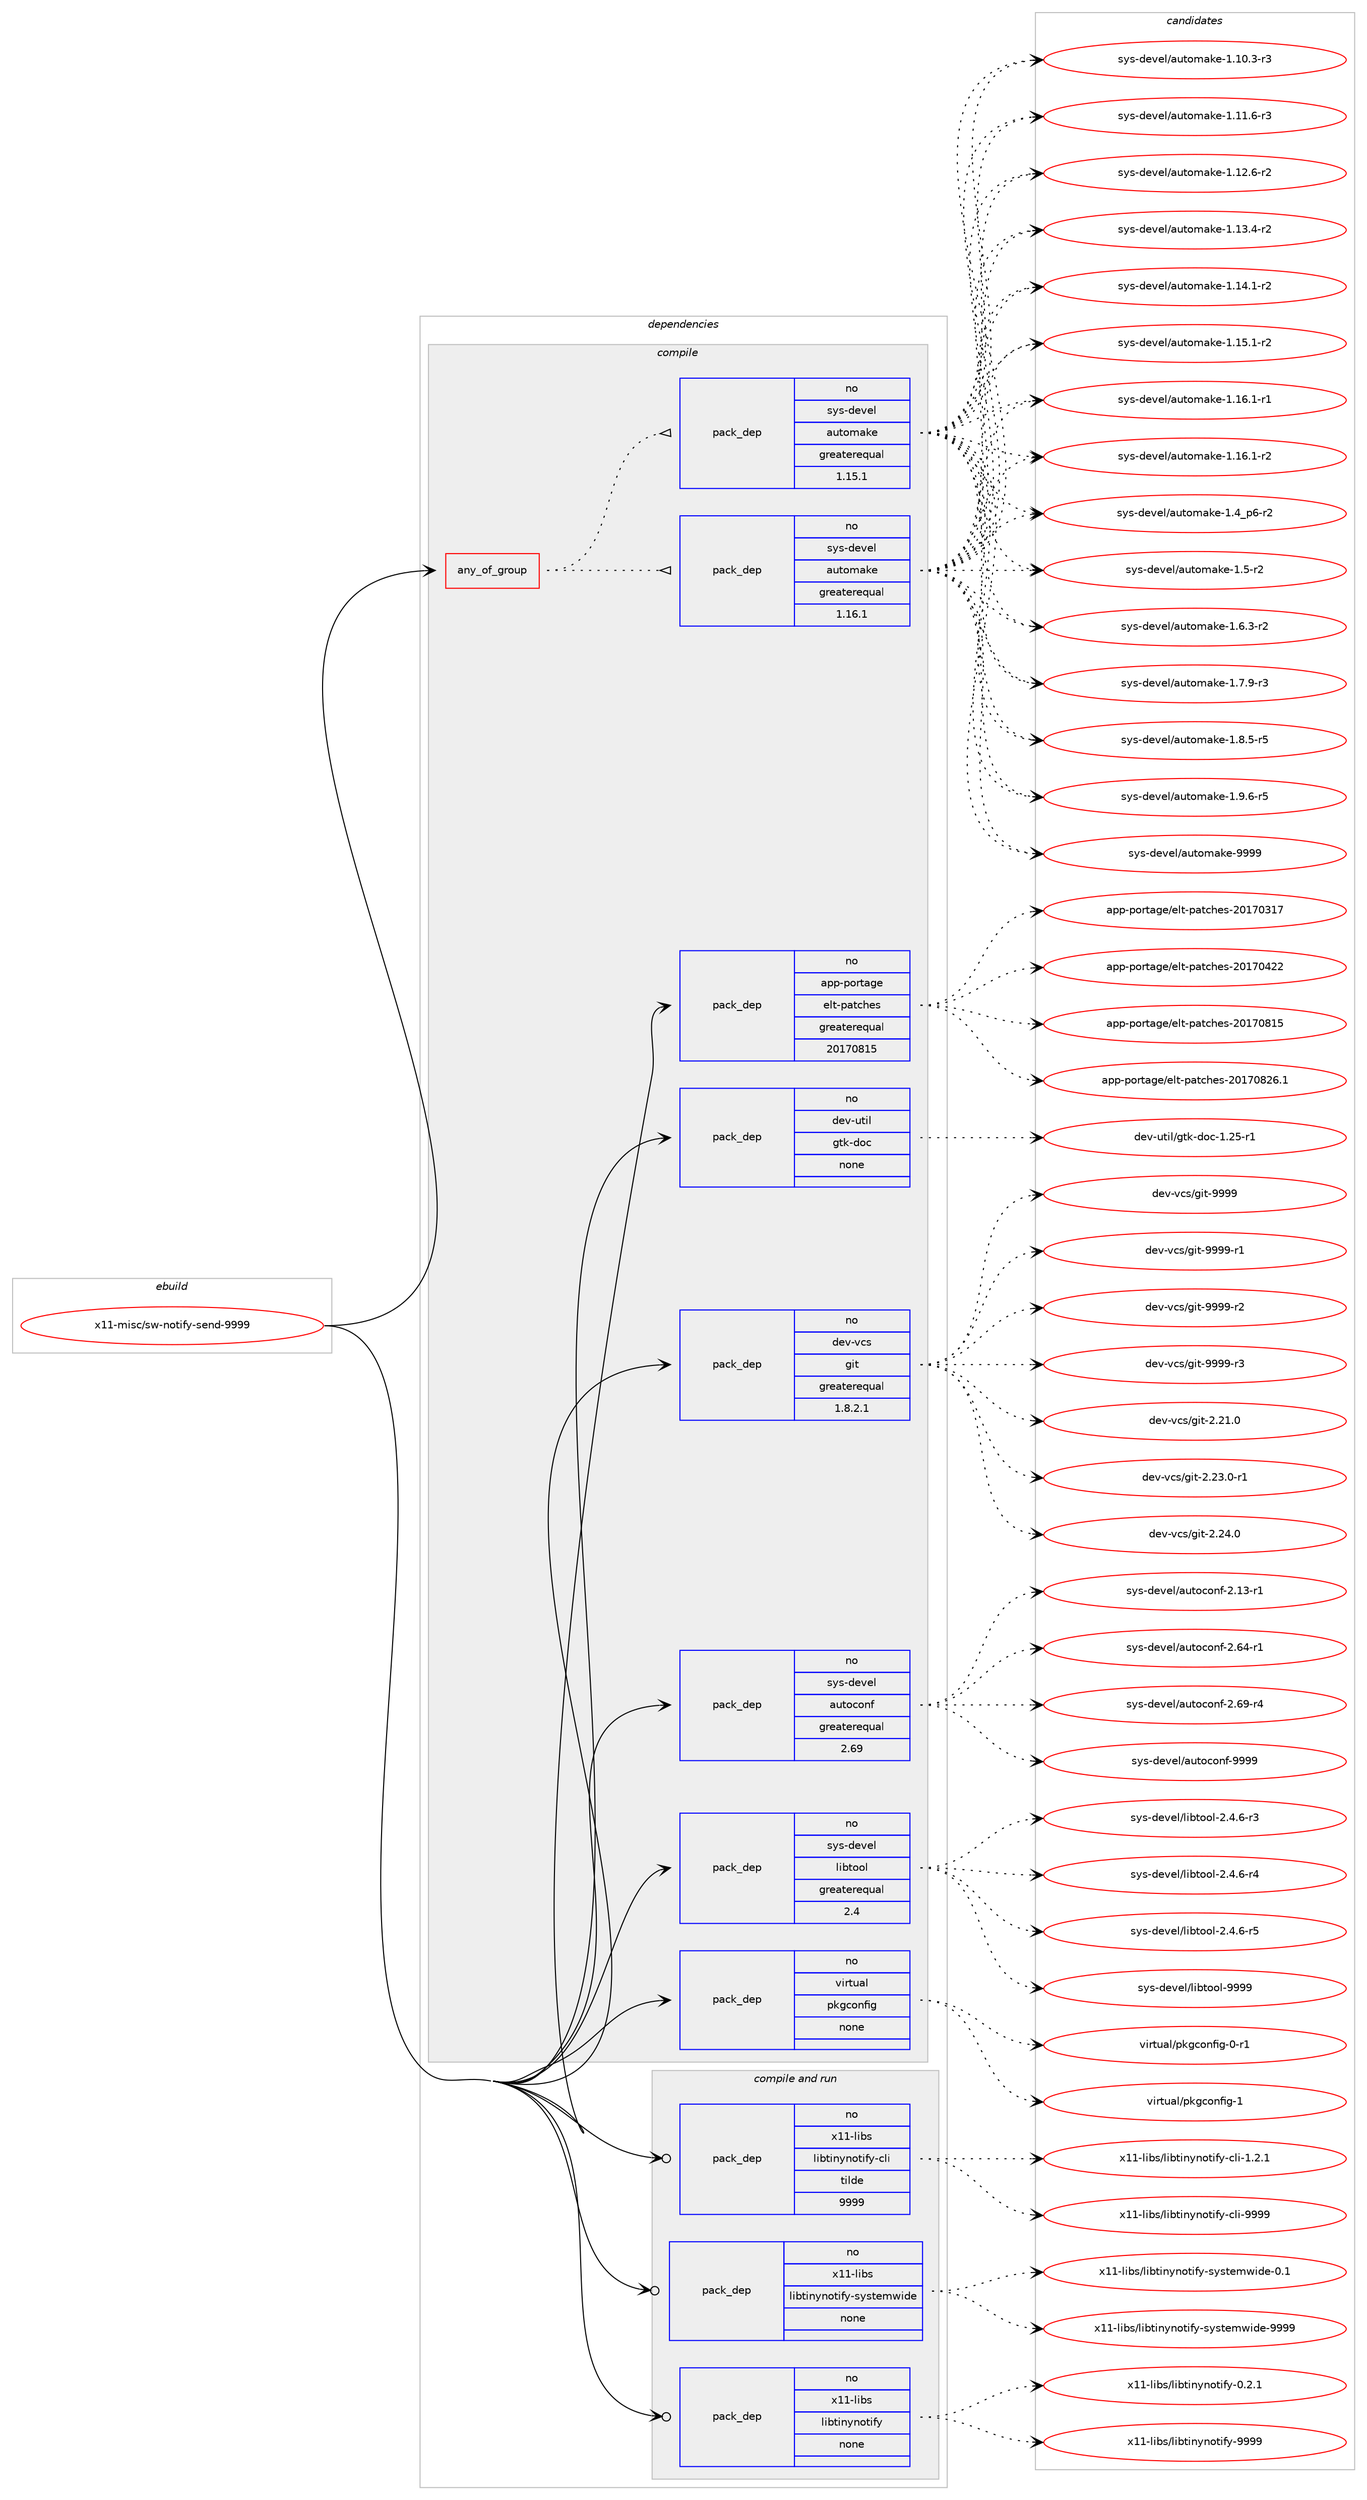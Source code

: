 digraph prolog {

# *************
# Graph options
# *************

newrank=true;
concentrate=true;
compound=true;
graph [rankdir=LR,fontname=Helvetica,fontsize=10,ranksep=1.5];#, ranksep=2.5, nodesep=0.2];
edge  [arrowhead=vee];
node  [fontname=Helvetica,fontsize=10];

# **********
# The ebuild
# **********

subgraph cluster_leftcol {
color=gray;
rank=same;
label=<<i>ebuild</i>>;
id [label="x11-misc/sw-notify-send-9999", color=red, width=4, href="../x11-misc/sw-notify-send-9999.svg"];
}

# ****************
# The dependencies
# ****************

subgraph cluster_midcol {
color=gray;
label=<<i>dependencies</i>>;
subgraph cluster_compile {
fillcolor="#eeeeee";
style=filled;
label=<<i>compile</i>>;
subgraph any16107 {
dependency920888 [label=<<TABLE BORDER="0" CELLBORDER="1" CELLSPACING="0" CELLPADDING="4"><TR><TD CELLPADDING="10">any_of_group</TD></TR></TABLE>>, shape=none, color=red];subgraph pack684210 {
dependency920889 [label=<<TABLE BORDER="0" CELLBORDER="1" CELLSPACING="0" CELLPADDING="4" WIDTH="220"><TR><TD ROWSPAN="6" CELLPADDING="30">pack_dep</TD></TR><TR><TD WIDTH="110">no</TD></TR><TR><TD>sys-devel</TD></TR><TR><TD>automake</TD></TR><TR><TD>greaterequal</TD></TR><TR><TD>1.16.1</TD></TR></TABLE>>, shape=none, color=blue];
}
dependency920888:e -> dependency920889:w [weight=20,style="dotted",arrowhead="oinv"];
subgraph pack684211 {
dependency920890 [label=<<TABLE BORDER="0" CELLBORDER="1" CELLSPACING="0" CELLPADDING="4" WIDTH="220"><TR><TD ROWSPAN="6" CELLPADDING="30">pack_dep</TD></TR><TR><TD WIDTH="110">no</TD></TR><TR><TD>sys-devel</TD></TR><TR><TD>automake</TD></TR><TR><TD>greaterequal</TD></TR><TR><TD>1.15.1</TD></TR></TABLE>>, shape=none, color=blue];
}
dependency920888:e -> dependency920890:w [weight=20,style="dotted",arrowhead="oinv"];
}
id:e -> dependency920888:w [weight=20,style="solid",arrowhead="vee"];
subgraph pack684212 {
dependency920891 [label=<<TABLE BORDER="0" CELLBORDER="1" CELLSPACING="0" CELLPADDING="4" WIDTH="220"><TR><TD ROWSPAN="6" CELLPADDING="30">pack_dep</TD></TR><TR><TD WIDTH="110">no</TD></TR><TR><TD>app-portage</TD></TR><TR><TD>elt-patches</TD></TR><TR><TD>greaterequal</TD></TR><TR><TD>20170815</TD></TR></TABLE>>, shape=none, color=blue];
}
id:e -> dependency920891:w [weight=20,style="solid",arrowhead="vee"];
subgraph pack684213 {
dependency920892 [label=<<TABLE BORDER="0" CELLBORDER="1" CELLSPACING="0" CELLPADDING="4" WIDTH="220"><TR><TD ROWSPAN="6" CELLPADDING="30">pack_dep</TD></TR><TR><TD WIDTH="110">no</TD></TR><TR><TD>dev-util</TD></TR><TR><TD>gtk-doc</TD></TR><TR><TD>none</TD></TR><TR><TD></TD></TR></TABLE>>, shape=none, color=blue];
}
id:e -> dependency920892:w [weight=20,style="solid",arrowhead="vee"];
subgraph pack684214 {
dependency920893 [label=<<TABLE BORDER="0" CELLBORDER="1" CELLSPACING="0" CELLPADDING="4" WIDTH="220"><TR><TD ROWSPAN="6" CELLPADDING="30">pack_dep</TD></TR><TR><TD WIDTH="110">no</TD></TR><TR><TD>dev-vcs</TD></TR><TR><TD>git</TD></TR><TR><TD>greaterequal</TD></TR><TR><TD>1.8.2.1</TD></TR></TABLE>>, shape=none, color=blue];
}
id:e -> dependency920893:w [weight=20,style="solid",arrowhead="vee"];
subgraph pack684215 {
dependency920894 [label=<<TABLE BORDER="0" CELLBORDER="1" CELLSPACING="0" CELLPADDING="4" WIDTH="220"><TR><TD ROWSPAN="6" CELLPADDING="30">pack_dep</TD></TR><TR><TD WIDTH="110">no</TD></TR><TR><TD>sys-devel</TD></TR><TR><TD>autoconf</TD></TR><TR><TD>greaterequal</TD></TR><TR><TD>2.69</TD></TR></TABLE>>, shape=none, color=blue];
}
id:e -> dependency920894:w [weight=20,style="solid",arrowhead="vee"];
subgraph pack684216 {
dependency920895 [label=<<TABLE BORDER="0" CELLBORDER="1" CELLSPACING="0" CELLPADDING="4" WIDTH="220"><TR><TD ROWSPAN="6" CELLPADDING="30">pack_dep</TD></TR><TR><TD WIDTH="110">no</TD></TR><TR><TD>sys-devel</TD></TR><TR><TD>libtool</TD></TR><TR><TD>greaterequal</TD></TR><TR><TD>2.4</TD></TR></TABLE>>, shape=none, color=blue];
}
id:e -> dependency920895:w [weight=20,style="solid",arrowhead="vee"];
subgraph pack684217 {
dependency920896 [label=<<TABLE BORDER="0" CELLBORDER="1" CELLSPACING="0" CELLPADDING="4" WIDTH="220"><TR><TD ROWSPAN="6" CELLPADDING="30">pack_dep</TD></TR><TR><TD WIDTH="110">no</TD></TR><TR><TD>virtual</TD></TR><TR><TD>pkgconfig</TD></TR><TR><TD>none</TD></TR><TR><TD></TD></TR></TABLE>>, shape=none, color=blue];
}
id:e -> dependency920896:w [weight=20,style="solid",arrowhead="vee"];
}
subgraph cluster_compileandrun {
fillcolor="#eeeeee";
style=filled;
label=<<i>compile and run</i>>;
subgraph pack684218 {
dependency920897 [label=<<TABLE BORDER="0" CELLBORDER="1" CELLSPACING="0" CELLPADDING="4" WIDTH="220"><TR><TD ROWSPAN="6" CELLPADDING="30">pack_dep</TD></TR><TR><TD WIDTH="110">no</TD></TR><TR><TD>x11-libs</TD></TR><TR><TD>libtinynotify</TD></TR><TR><TD>none</TD></TR><TR><TD></TD></TR></TABLE>>, shape=none, color=blue];
}
id:e -> dependency920897:w [weight=20,style="solid",arrowhead="odotvee"];
subgraph pack684219 {
dependency920898 [label=<<TABLE BORDER="0" CELLBORDER="1" CELLSPACING="0" CELLPADDING="4" WIDTH="220"><TR><TD ROWSPAN="6" CELLPADDING="30">pack_dep</TD></TR><TR><TD WIDTH="110">no</TD></TR><TR><TD>x11-libs</TD></TR><TR><TD>libtinynotify-cli</TD></TR><TR><TD>tilde</TD></TR><TR><TD>9999</TD></TR></TABLE>>, shape=none, color=blue];
}
id:e -> dependency920898:w [weight=20,style="solid",arrowhead="odotvee"];
subgraph pack684220 {
dependency920899 [label=<<TABLE BORDER="0" CELLBORDER="1" CELLSPACING="0" CELLPADDING="4" WIDTH="220"><TR><TD ROWSPAN="6" CELLPADDING="30">pack_dep</TD></TR><TR><TD WIDTH="110">no</TD></TR><TR><TD>x11-libs</TD></TR><TR><TD>libtinynotify-systemwide</TD></TR><TR><TD>none</TD></TR><TR><TD></TD></TR></TABLE>>, shape=none, color=blue];
}
id:e -> dependency920899:w [weight=20,style="solid",arrowhead="odotvee"];
}
subgraph cluster_run {
fillcolor="#eeeeee";
style=filled;
label=<<i>run</i>>;
}
}

# **************
# The candidates
# **************

subgraph cluster_choices {
rank=same;
color=gray;
label=<<i>candidates</i>>;

subgraph choice684210 {
color=black;
nodesep=1;
choice11512111545100101118101108479711711611110997107101454946494846514511451 [label="sys-devel/automake-1.10.3-r3", color=red, width=4,href="../sys-devel/automake-1.10.3-r3.svg"];
choice11512111545100101118101108479711711611110997107101454946494946544511451 [label="sys-devel/automake-1.11.6-r3", color=red, width=4,href="../sys-devel/automake-1.11.6-r3.svg"];
choice11512111545100101118101108479711711611110997107101454946495046544511450 [label="sys-devel/automake-1.12.6-r2", color=red, width=4,href="../sys-devel/automake-1.12.6-r2.svg"];
choice11512111545100101118101108479711711611110997107101454946495146524511450 [label="sys-devel/automake-1.13.4-r2", color=red, width=4,href="../sys-devel/automake-1.13.4-r2.svg"];
choice11512111545100101118101108479711711611110997107101454946495246494511450 [label="sys-devel/automake-1.14.1-r2", color=red, width=4,href="../sys-devel/automake-1.14.1-r2.svg"];
choice11512111545100101118101108479711711611110997107101454946495346494511450 [label="sys-devel/automake-1.15.1-r2", color=red, width=4,href="../sys-devel/automake-1.15.1-r2.svg"];
choice11512111545100101118101108479711711611110997107101454946495446494511449 [label="sys-devel/automake-1.16.1-r1", color=red, width=4,href="../sys-devel/automake-1.16.1-r1.svg"];
choice11512111545100101118101108479711711611110997107101454946495446494511450 [label="sys-devel/automake-1.16.1-r2", color=red, width=4,href="../sys-devel/automake-1.16.1-r2.svg"];
choice115121115451001011181011084797117116111109971071014549465295112544511450 [label="sys-devel/automake-1.4_p6-r2", color=red, width=4,href="../sys-devel/automake-1.4_p6-r2.svg"];
choice11512111545100101118101108479711711611110997107101454946534511450 [label="sys-devel/automake-1.5-r2", color=red, width=4,href="../sys-devel/automake-1.5-r2.svg"];
choice115121115451001011181011084797117116111109971071014549465446514511450 [label="sys-devel/automake-1.6.3-r2", color=red, width=4,href="../sys-devel/automake-1.6.3-r2.svg"];
choice115121115451001011181011084797117116111109971071014549465546574511451 [label="sys-devel/automake-1.7.9-r3", color=red, width=4,href="../sys-devel/automake-1.7.9-r3.svg"];
choice115121115451001011181011084797117116111109971071014549465646534511453 [label="sys-devel/automake-1.8.5-r5", color=red, width=4,href="../sys-devel/automake-1.8.5-r5.svg"];
choice115121115451001011181011084797117116111109971071014549465746544511453 [label="sys-devel/automake-1.9.6-r5", color=red, width=4,href="../sys-devel/automake-1.9.6-r5.svg"];
choice115121115451001011181011084797117116111109971071014557575757 [label="sys-devel/automake-9999", color=red, width=4,href="../sys-devel/automake-9999.svg"];
dependency920889:e -> choice11512111545100101118101108479711711611110997107101454946494846514511451:w [style=dotted,weight="100"];
dependency920889:e -> choice11512111545100101118101108479711711611110997107101454946494946544511451:w [style=dotted,weight="100"];
dependency920889:e -> choice11512111545100101118101108479711711611110997107101454946495046544511450:w [style=dotted,weight="100"];
dependency920889:e -> choice11512111545100101118101108479711711611110997107101454946495146524511450:w [style=dotted,weight="100"];
dependency920889:e -> choice11512111545100101118101108479711711611110997107101454946495246494511450:w [style=dotted,weight="100"];
dependency920889:e -> choice11512111545100101118101108479711711611110997107101454946495346494511450:w [style=dotted,weight="100"];
dependency920889:e -> choice11512111545100101118101108479711711611110997107101454946495446494511449:w [style=dotted,weight="100"];
dependency920889:e -> choice11512111545100101118101108479711711611110997107101454946495446494511450:w [style=dotted,weight="100"];
dependency920889:e -> choice115121115451001011181011084797117116111109971071014549465295112544511450:w [style=dotted,weight="100"];
dependency920889:e -> choice11512111545100101118101108479711711611110997107101454946534511450:w [style=dotted,weight="100"];
dependency920889:e -> choice115121115451001011181011084797117116111109971071014549465446514511450:w [style=dotted,weight="100"];
dependency920889:e -> choice115121115451001011181011084797117116111109971071014549465546574511451:w [style=dotted,weight="100"];
dependency920889:e -> choice115121115451001011181011084797117116111109971071014549465646534511453:w [style=dotted,weight="100"];
dependency920889:e -> choice115121115451001011181011084797117116111109971071014549465746544511453:w [style=dotted,weight="100"];
dependency920889:e -> choice115121115451001011181011084797117116111109971071014557575757:w [style=dotted,weight="100"];
}
subgraph choice684211 {
color=black;
nodesep=1;
choice11512111545100101118101108479711711611110997107101454946494846514511451 [label="sys-devel/automake-1.10.3-r3", color=red, width=4,href="../sys-devel/automake-1.10.3-r3.svg"];
choice11512111545100101118101108479711711611110997107101454946494946544511451 [label="sys-devel/automake-1.11.6-r3", color=red, width=4,href="../sys-devel/automake-1.11.6-r3.svg"];
choice11512111545100101118101108479711711611110997107101454946495046544511450 [label="sys-devel/automake-1.12.6-r2", color=red, width=4,href="../sys-devel/automake-1.12.6-r2.svg"];
choice11512111545100101118101108479711711611110997107101454946495146524511450 [label="sys-devel/automake-1.13.4-r2", color=red, width=4,href="../sys-devel/automake-1.13.4-r2.svg"];
choice11512111545100101118101108479711711611110997107101454946495246494511450 [label="sys-devel/automake-1.14.1-r2", color=red, width=4,href="../sys-devel/automake-1.14.1-r2.svg"];
choice11512111545100101118101108479711711611110997107101454946495346494511450 [label="sys-devel/automake-1.15.1-r2", color=red, width=4,href="../sys-devel/automake-1.15.1-r2.svg"];
choice11512111545100101118101108479711711611110997107101454946495446494511449 [label="sys-devel/automake-1.16.1-r1", color=red, width=4,href="../sys-devel/automake-1.16.1-r1.svg"];
choice11512111545100101118101108479711711611110997107101454946495446494511450 [label="sys-devel/automake-1.16.1-r2", color=red, width=4,href="../sys-devel/automake-1.16.1-r2.svg"];
choice115121115451001011181011084797117116111109971071014549465295112544511450 [label="sys-devel/automake-1.4_p6-r2", color=red, width=4,href="../sys-devel/automake-1.4_p6-r2.svg"];
choice11512111545100101118101108479711711611110997107101454946534511450 [label="sys-devel/automake-1.5-r2", color=red, width=4,href="../sys-devel/automake-1.5-r2.svg"];
choice115121115451001011181011084797117116111109971071014549465446514511450 [label="sys-devel/automake-1.6.3-r2", color=red, width=4,href="../sys-devel/automake-1.6.3-r2.svg"];
choice115121115451001011181011084797117116111109971071014549465546574511451 [label="sys-devel/automake-1.7.9-r3", color=red, width=4,href="../sys-devel/automake-1.7.9-r3.svg"];
choice115121115451001011181011084797117116111109971071014549465646534511453 [label="sys-devel/automake-1.8.5-r5", color=red, width=4,href="../sys-devel/automake-1.8.5-r5.svg"];
choice115121115451001011181011084797117116111109971071014549465746544511453 [label="sys-devel/automake-1.9.6-r5", color=red, width=4,href="../sys-devel/automake-1.9.6-r5.svg"];
choice115121115451001011181011084797117116111109971071014557575757 [label="sys-devel/automake-9999", color=red, width=4,href="../sys-devel/automake-9999.svg"];
dependency920890:e -> choice11512111545100101118101108479711711611110997107101454946494846514511451:w [style=dotted,weight="100"];
dependency920890:e -> choice11512111545100101118101108479711711611110997107101454946494946544511451:w [style=dotted,weight="100"];
dependency920890:e -> choice11512111545100101118101108479711711611110997107101454946495046544511450:w [style=dotted,weight="100"];
dependency920890:e -> choice11512111545100101118101108479711711611110997107101454946495146524511450:w [style=dotted,weight="100"];
dependency920890:e -> choice11512111545100101118101108479711711611110997107101454946495246494511450:w [style=dotted,weight="100"];
dependency920890:e -> choice11512111545100101118101108479711711611110997107101454946495346494511450:w [style=dotted,weight="100"];
dependency920890:e -> choice11512111545100101118101108479711711611110997107101454946495446494511449:w [style=dotted,weight="100"];
dependency920890:e -> choice11512111545100101118101108479711711611110997107101454946495446494511450:w [style=dotted,weight="100"];
dependency920890:e -> choice115121115451001011181011084797117116111109971071014549465295112544511450:w [style=dotted,weight="100"];
dependency920890:e -> choice11512111545100101118101108479711711611110997107101454946534511450:w [style=dotted,weight="100"];
dependency920890:e -> choice115121115451001011181011084797117116111109971071014549465446514511450:w [style=dotted,weight="100"];
dependency920890:e -> choice115121115451001011181011084797117116111109971071014549465546574511451:w [style=dotted,weight="100"];
dependency920890:e -> choice115121115451001011181011084797117116111109971071014549465646534511453:w [style=dotted,weight="100"];
dependency920890:e -> choice115121115451001011181011084797117116111109971071014549465746544511453:w [style=dotted,weight="100"];
dependency920890:e -> choice115121115451001011181011084797117116111109971071014557575757:w [style=dotted,weight="100"];
}
subgraph choice684212 {
color=black;
nodesep=1;
choice97112112451121111141169710310147101108116451129711699104101115455048495548514955 [label="app-portage/elt-patches-20170317", color=red, width=4,href="../app-portage/elt-patches-20170317.svg"];
choice97112112451121111141169710310147101108116451129711699104101115455048495548525050 [label="app-portage/elt-patches-20170422", color=red, width=4,href="../app-portage/elt-patches-20170422.svg"];
choice97112112451121111141169710310147101108116451129711699104101115455048495548564953 [label="app-portage/elt-patches-20170815", color=red, width=4,href="../app-portage/elt-patches-20170815.svg"];
choice971121124511211111411697103101471011081164511297116991041011154550484955485650544649 [label="app-portage/elt-patches-20170826.1", color=red, width=4,href="../app-portage/elt-patches-20170826.1.svg"];
dependency920891:e -> choice97112112451121111141169710310147101108116451129711699104101115455048495548514955:w [style=dotted,weight="100"];
dependency920891:e -> choice97112112451121111141169710310147101108116451129711699104101115455048495548525050:w [style=dotted,weight="100"];
dependency920891:e -> choice97112112451121111141169710310147101108116451129711699104101115455048495548564953:w [style=dotted,weight="100"];
dependency920891:e -> choice971121124511211111411697103101471011081164511297116991041011154550484955485650544649:w [style=dotted,weight="100"];
}
subgraph choice684213 {
color=black;
nodesep=1;
choice1001011184511711610510847103116107451001119945494650534511449 [label="dev-util/gtk-doc-1.25-r1", color=red, width=4,href="../dev-util/gtk-doc-1.25-r1.svg"];
dependency920892:e -> choice1001011184511711610510847103116107451001119945494650534511449:w [style=dotted,weight="100"];
}
subgraph choice684214 {
color=black;
nodesep=1;
choice10010111845118991154710310511645504650494648 [label="dev-vcs/git-2.21.0", color=red, width=4,href="../dev-vcs/git-2.21.0.svg"];
choice100101118451189911547103105116455046505146484511449 [label="dev-vcs/git-2.23.0-r1", color=red, width=4,href="../dev-vcs/git-2.23.0-r1.svg"];
choice10010111845118991154710310511645504650524648 [label="dev-vcs/git-2.24.0", color=red, width=4,href="../dev-vcs/git-2.24.0.svg"];
choice1001011184511899115471031051164557575757 [label="dev-vcs/git-9999", color=red, width=4,href="../dev-vcs/git-9999.svg"];
choice10010111845118991154710310511645575757574511449 [label="dev-vcs/git-9999-r1", color=red, width=4,href="../dev-vcs/git-9999-r1.svg"];
choice10010111845118991154710310511645575757574511450 [label="dev-vcs/git-9999-r2", color=red, width=4,href="../dev-vcs/git-9999-r2.svg"];
choice10010111845118991154710310511645575757574511451 [label="dev-vcs/git-9999-r3", color=red, width=4,href="../dev-vcs/git-9999-r3.svg"];
dependency920893:e -> choice10010111845118991154710310511645504650494648:w [style=dotted,weight="100"];
dependency920893:e -> choice100101118451189911547103105116455046505146484511449:w [style=dotted,weight="100"];
dependency920893:e -> choice10010111845118991154710310511645504650524648:w [style=dotted,weight="100"];
dependency920893:e -> choice1001011184511899115471031051164557575757:w [style=dotted,weight="100"];
dependency920893:e -> choice10010111845118991154710310511645575757574511449:w [style=dotted,weight="100"];
dependency920893:e -> choice10010111845118991154710310511645575757574511450:w [style=dotted,weight="100"];
dependency920893:e -> choice10010111845118991154710310511645575757574511451:w [style=dotted,weight="100"];
}
subgraph choice684215 {
color=black;
nodesep=1;
choice1151211154510010111810110847971171161119911111010245504649514511449 [label="sys-devel/autoconf-2.13-r1", color=red, width=4,href="../sys-devel/autoconf-2.13-r1.svg"];
choice1151211154510010111810110847971171161119911111010245504654524511449 [label="sys-devel/autoconf-2.64-r1", color=red, width=4,href="../sys-devel/autoconf-2.64-r1.svg"];
choice1151211154510010111810110847971171161119911111010245504654574511452 [label="sys-devel/autoconf-2.69-r4", color=red, width=4,href="../sys-devel/autoconf-2.69-r4.svg"];
choice115121115451001011181011084797117116111991111101024557575757 [label="sys-devel/autoconf-9999", color=red, width=4,href="../sys-devel/autoconf-9999.svg"];
dependency920894:e -> choice1151211154510010111810110847971171161119911111010245504649514511449:w [style=dotted,weight="100"];
dependency920894:e -> choice1151211154510010111810110847971171161119911111010245504654524511449:w [style=dotted,weight="100"];
dependency920894:e -> choice1151211154510010111810110847971171161119911111010245504654574511452:w [style=dotted,weight="100"];
dependency920894:e -> choice115121115451001011181011084797117116111991111101024557575757:w [style=dotted,weight="100"];
}
subgraph choice684216 {
color=black;
nodesep=1;
choice1151211154510010111810110847108105981161111111084550465246544511451 [label="sys-devel/libtool-2.4.6-r3", color=red, width=4,href="../sys-devel/libtool-2.4.6-r3.svg"];
choice1151211154510010111810110847108105981161111111084550465246544511452 [label="sys-devel/libtool-2.4.6-r4", color=red, width=4,href="../sys-devel/libtool-2.4.6-r4.svg"];
choice1151211154510010111810110847108105981161111111084550465246544511453 [label="sys-devel/libtool-2.4.6-r5", color=red, width=4,href="../sys-devel/libtool-2.4.6-r5.svg"];
choice1151211154510010111810110847108105981161111111084557575757 [label="sys-devel/libtool-9999", color=red, width=4,href="../sys-devel/libtool-9999.svg"];
dependency920895:e -> choice1151211154510010111810110847108105981161111111084550465246544511451:w [style=dotted,weight="100"];
dependency920895:e -> choice1151211154510010111810110847108105981161111111084550465246544511452:w [style=dotted,weight="100"];
dependency920895:e -> choice1151211154510010111810110847108105981161111111084550465246544511453:w [style=dotted,weight="100"];
dependency920895:e -> choice1151211154510010111810110847108105981161111111084557575757:w [style=dotted,weight="100"];
}
subgraph choice684217 {
color=black;
nodesep=1;
choice11810511411611797108471121071039911111010210510345484511449 [label="virtual/pkgconfig-0-r1", color=red, width=4,href="../virtual/pkgconfig-0-r1.svg"];
choice1181051141161179710847112107103991111101021051034549 [label="virtual/pkgconfig-1", color=red, width=4,href="../virtual/pkgconfig-1.svg"];
dependency920896:e -> choice11810511411611797108471121071039911111010210510345484511449:w [style=dotted,weight="100"];
dependency920896:e -> choice1181051141161179710847112107103991111101021051034549:w [style=dotted,weight="100"];
}
subgraph choice684218 {
color=black;
nodesep=1;
choice120494945108105981154710810598116105110121110111116105102121454846504649 [label="x11-libs/libtinynotify-0.2.1", color=red, width=4,href="../x11-libs/libtinynotify-0.2.1.svg"];
choice1204949451081059811547108105981161051101211101111161051021214557575757 [label="x11-libs/libtinynotify-9999", color=red, width=4,href="../x11-libs/libtinynotify-9999.svg"];
dependency920897:e -> choice120494945108105981154710810598116105110121110111116105102121454846504649:w [style=dotted,weight="100"];
dependency920897:e -> choice1204949451081059811547108105981161051101211101111161051021214557575757:w [style=dotted,weight="100"];
}
subgraph choice684219 {
color=black;
nodesep=1;
choice1204949451081059811547108105981161051101211101111161051021214599108105454946504649 [label="x11-libs/libtinynotify-cli-1.2.1", color=red, width=4,href="../x11-libs/libtinynotify-cli-1.2.1.svg"];
choice12049494510810598115471081059811610511012111011111610510212145991081054557575757 [label="x11-libs/libtinynotify-cli-9999", color=red, width=4,href="../x11-libs/libtinynotify-cli-9999.svg"];
dependency920898:e -> choice1204949451081059811547108105981161051101211101111161051021214599108105454946504649:w [style=dotted,weight="100"];
dependency920898:e -> choice12049494510810598115471081059811610511012111011111610510212145991081054557575757:w [style=dotted,weight="100"];
}
subgraph choice684220 {
color=black;
nodesep=1;
choice1204949451081059811547108105981161051101211101111161051021214511512111511610110911910510010145484649 [label="x11-libs/libtinynotify-systemwide-0.1", color=red, width=4,href="../x11-libs/libtinynotify-systemwide-0.1.svg"];
choice120494945108105981154710810598116105110121110111116105102121451151211151161011091191051001014557575757 [label="x11-libs/libtinynotify-systemwide-9999", color=red, width=4,href="../x11-libs/libtinynotify-systemwide-9999.svg"];
dependency920899:e -> choice1204949451081059811547108105981161051101211101111161051021214511512111511610110911910510010145484649:w [style=dotted,weight="100"];
dependency920899:e -> choice120494945108105981154710810598116105110121110111116105102121451151211151161011091191051001014557575757:w [style=dotted,weight="100"];
}
}

}
